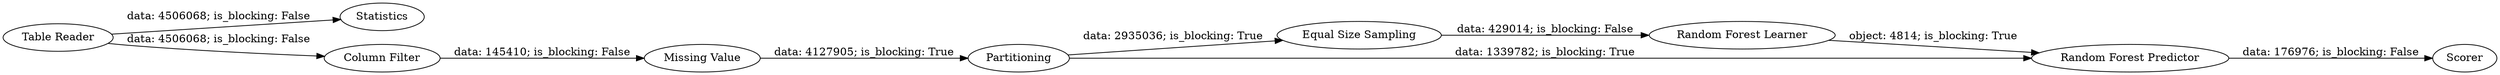 digraph {
	"-3751047980173730973_6" [label=Statistics]
	"-3751047980173730973_19" [label="Column Filter"]
	"-3751047980173730973_20" [label="Random Forest Learner"]
	"-3751047980173730973_22" [label=Scorer]
	"-3751047980173730973_12" [label="Missing Value"]
	"-3751047980173730973_7" [label="Equal Size Sampling"]
	"-3751047980173730973_2" [label=Partitioning]
	"-3751047980173730973_13" [label="Table Reader"]
	"-3751047980173730973_21" [label="Random Forest Predictor"]
	"-3751047980173730973_13" -> "-3751047980173730973_19" [label="data: 4506068; is_blocking: False"]
	"-3751047980173730973_12" -> "-3751047980173730973_2" [label="data: 4127905; is_blocking: True"]
	"-3751047980173730973_13" -> "-3751047980173730973_6" [label="data: 4506068; is_blocking: False"]
	"-3751047980173730973_21" -> "-3751047980173730973_22" [label="data: 176976; is_blocking: False"]
	"-3751047980173730973_7" -> "-3751047980173730973_20" [label="data: 429014; is_blocking: False"]
	"-3751047980173730973_19" -> "-3751047980173730973_12" [label="data: 145410; is_blocking: False"]
	"-3751047980173730973_2" -> "-3751047980173730973_21" [label="data: 1339782; is_blocking: True"]
	"-3751047980173730973_20" -> "-3751047980173730973_21" [label="object: 4814; is_blocking: True"]
	"-3751047980173730973_2" -> "-3751047980173730973_7" [label="data: 2935036; is_blocking: True"]
	rankdir=LR
}
